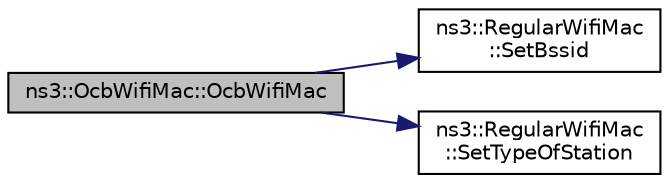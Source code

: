 digraph "ns3::OcbWifiMac::OcbWifiMac"
{
 // LATEX_PDF_SIZE
  edge [fontname="Helvetica",fontsize="10",labelfontname="Helvetica",labelfontsize="10"];
  node [fontname="Helvetica",fontsize="10",shape=record];
  rankdir="LR";
  Node1 [label="ns3::OcbWifiMac::OcbWifiMac",height=0.2,width=0.4,color="black", fillcolor="grey75", style="filled", fontcolor="black",tooltip=" "];
  Node1 -> Node2 [color="midnightblue",fontsize="10",style="solid",fontname="Helvetica"];
  Node2 [label="ns3::RegularWifiMac\l::SetBssid",height=0.2,width=0.4,color="black", fillcolor="white", style="filled",URL="$classns3_1_1_regular_wifi_mac.html#a24af45a5447f736b996a48a0db584e99",tooltip=" "];
  Node1 -> Node3 [color="midnightblue",fontsize="10",style="solid",fontname="Helvetica"];
  Node3 [label="ns3::RegularWifiMac\l::SetTypeOfStation",height=0.2,width=0.4,color="black", fillcolor="white", style="filled",URL="$classns3_1_1_regular_wifi_mac.html#ab388733458378c0cbf456d0368eee723",tooltip="This method is invoked by a subclass to specify what type of station it is implementing."];
}
